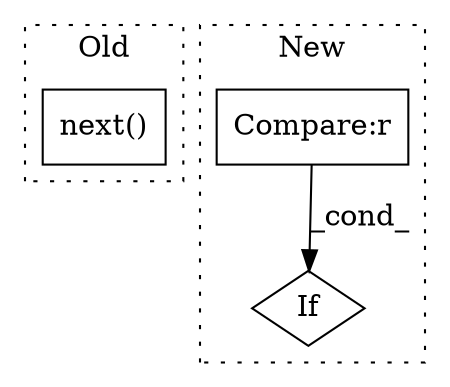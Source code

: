 digraph G {
subgraph cluster0 {
1 [label="next()" a="75" s="9773,9794" l="20,1" shape="box"];
label = "Old";
style="dotted";
}
subgraph cluster1 {
2 [label="If" a="96" s="9519" l="3" shape="diamond"];
3 [label="Compare:r" a="40" s="9522" l="15" shape="box"];
label = "New";
style="dotted";
}
3 -> 2 [label="_cond_"];
}